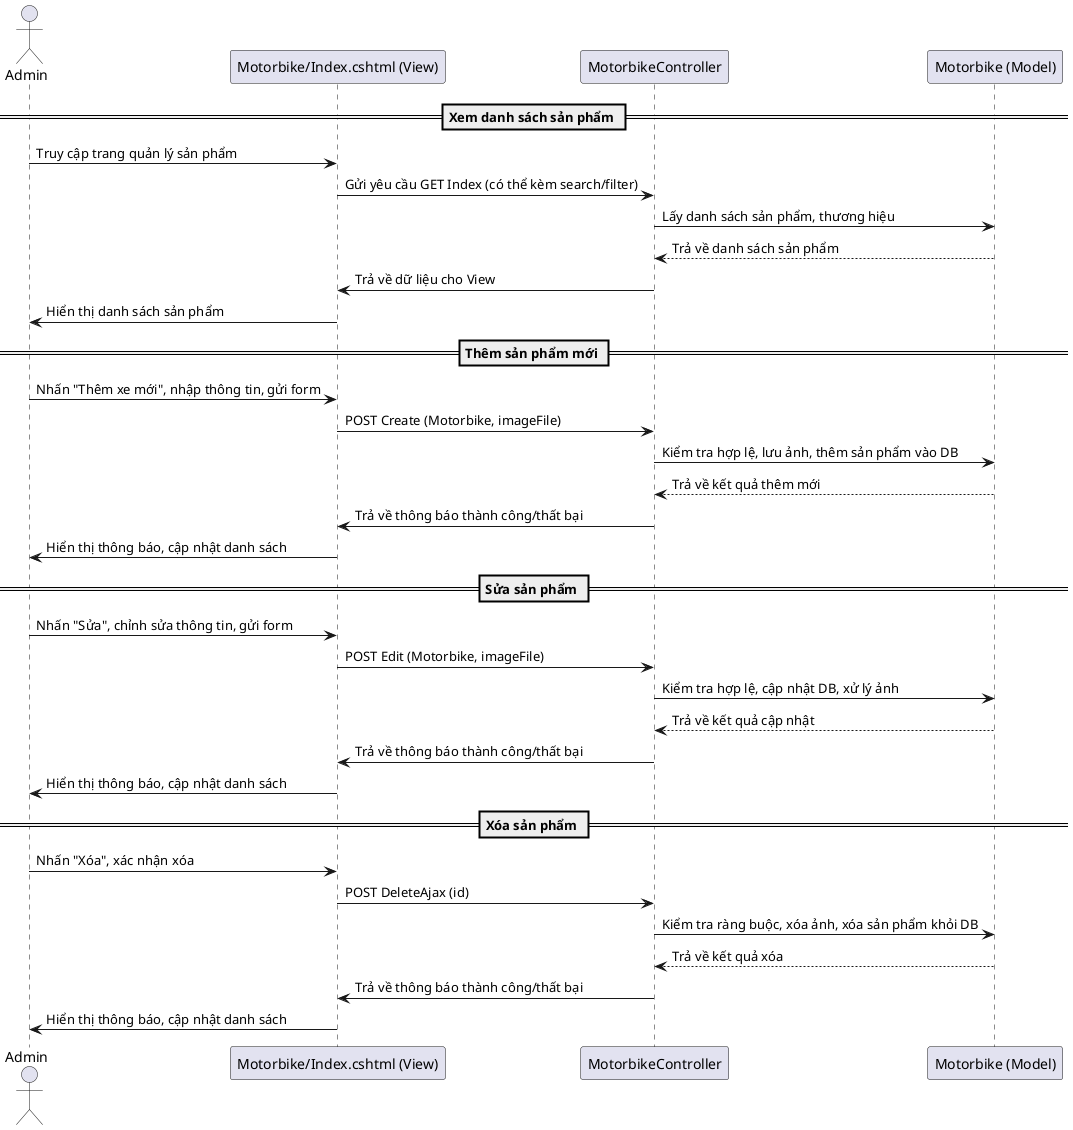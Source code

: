 @startuml
actor "Admin" as AdminUser
participant "Motorbike/Index.cshtml (View)" as View
participant "MotorbikeController" as Controller
participant "Motorbike (Model)" as Model

== Xem danh sách sản phẩm ==
AdminUser -> View : Truy cập trang quản lý sản phẩm
View -> Controller : Gửi yêu cầu GET Index (có thể kèm search/filter)
Controller -> Model : Lấy danh sách sản phẩm, thương hiệu
Model --> Controller : Trả về danh sách sản phẩm
Controller -> View : Trả về dữ liệu cho View
View -> AdminUser : Hiển thị danh sách sản phẩm

== Thêm sản phẩm mới ==
AdminUser -> View : Nhấn "Thêm xe mới", nhập thông tin, gửi form
View -> Controller : POST Create (Motorbike, imageFile)
Controller -> Model : Kiểm tra hợp lệ, lưu ảnh, thêm sản phẩm vào DB
Model --> Controller : Trả về kết quả thêm mới
Controller -> View : Trả về thông báo thành công/thất bại
View -> AdminUser : Hiển thị thông báo, cập nhật danh sách

== Sửa sản phẩm ==
AdminUser -> View : Nhấn "Sửa", chỉnh sửa thông tin, gửi form
View -> Controller : POST Edit (Motorbike, imageFile)
Controller -> Model : Kiểm tra hợp lệ, cập nhật DB, xử lý ảnh
Model --> Controller : Trả về kết quả cập nhật
Controller -> View : Trả về thông báo thành công/thất bại
View -> AdminUser : Hiển thị thông báo, cập nhật danh sách

== Xóa sản phẩm ==
AdminUser -> View : Nhấn "Xóa", xác nhận xóa
View -> Controller : POST DeleteAjax (id)
Controller -> Model : Kiểm tra ràng buộc, xóa ảnh, xóa sản phẩm khỏi DB
Model --> Controller : Trả về kết quả xóa
Controller -> View : Trả về thông báo thành công/thất bại
View -> AdminUser : Hiển thị thông báo, cập nhật danh sách

@enduml